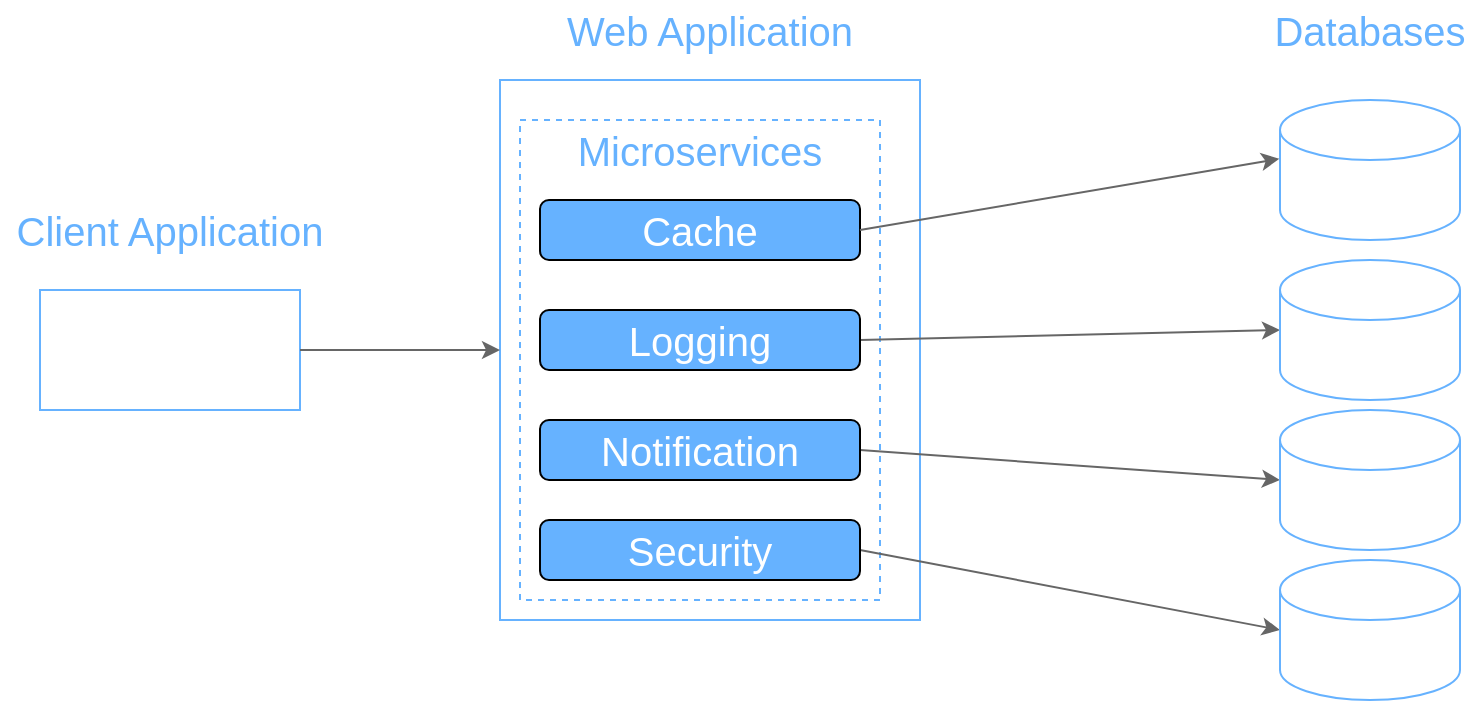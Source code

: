 <mxfile version="20.2.3" type="device"><diagram id="k7s3L5Jy90CN9CYtJpKT" name="Page-1"><mxGraphModel dx="1038" dy="651" grid="1" gridSize="10" guides="1" tooltips="1" connect="1" arrows="1" fold="1" page="1" pageScale="1" pageWidth="850" pageHeight="1100" math="0" shadow="0"><root><mxCell id="0"/><mxCell id="1" parent="0"/><mxCell id="uddDM4wncQ7bbvR8oByH-17" value="" style="rounded=0;whiteSpace=wrap;html=1;fillColor=#FFFFFF;strokeColor=#66B2FF;" parent="1" vertex="1"><mxGeometry x="310" y="260" width="210" height="270" as="geometry"/></mxCell><mxCell id="uddDM4wncQ7bbvR8oByH-2" value="" style="rounded=0;whiteSpace=wrap;html=1;fillColor=#FFFFFF;dashed=1;strokeColor=#66B2FF;" parent="1" vertex="1"><mxGeometry x="320" y="280" width="180" height="240" as="geometry"/></mxCell><mxCell id="uddDM4wncQ7bbvR8oByH-3" value="" style="shape=cylinder3;whiteSpace=wrap;html=1;boundedLbl=1;backgroundOutline=1;size=15;fillColor=#FFFFFF;fontSize=20;strokeColor=#66B2FF;fontColor=#66B2FF;" parent="1" vertex="1"><mxGeometry x="700" y="270" width="90" height="70" as="geometry"/></mxCell><mxCell id="uddDM4wncQ7bbvR8oByH-4" value="&lt;font style=&quot;font-size: 20px;&quot;&gt;Cache&lt;/font&gt;" style="rounded=1;whiteSpace=wrap;html=1;fillColor=#66B2FF;fontColor=#FFFFFF;" parent="1" vertex="1"><mxGeometry x="330" y="320" width="160" height="30" as="geometry"/></mxCell><mxCell id="uddDM4wncQ7bbvR8oByH-9" value="" style="endArrow=classic;html=1;rounded=0;exitX=1;exitY=0.5;exitDx=0;exitDy=0;entryX=0;entryY=0.5;entryDx=0;entryDy=0;entryPerimeter=0;strokeColor=#666666;" parent="1" source="uddDM4wncQ7bbvR8oByH-16" target="rbgEOv6__WSFG9z90x5a-5" edge="1"><mxGeometry width="50" height="50" relative="1" as="geometry"><mxPoint x="570" y="520" as="sourcePoint"/><mxPoint x="710" y="390" as="targetPoint"/></mxGeometry></mxCell><mxCell id="uddDM4wncQ7bbvR8oByH-10" value="" style="endArrow=classic;html=1;rounded=0;exitX=1;exitY=0.5;exitDx=0;exitDy=0;entryX=0;entryY=0.5;entryDx=0;entryDy=0;entryPerimeter=0;strokeColor=#666666;" parent="1" source="uddDM4wncQ7bbvR8oByH-15" target="rbgEOv6__WSFG9z90x5a-4" edge="1"><mxGeometry width="50" height="50" relative="1" as="geometry"><mxPoint x="570" y="450" as="sourcePoint"/><mxPoint x="710" y="380" as="targetPoint"/></mxGeometry></mxCell><mxCell id="uddDM4wncQ7bbvR8oByH-11" value="" style="endArrow=classic;html=1;rounded=0;exitX=1;exitY=0.5;exitDx=0;exitDy=0;entryX=-0.004;entryY=0.42;entryDx=0;entryDy=0;entryPerimeter=0;strokeColor=#666666;" parent="1" source="uddDM4wncQ7bbvR8oByH-4" target="uddDM4wncQ7bbvR8oByH-3" edge="1"><mxGeometry width="50" height="50" relative="1" as="geometry"><mxPoint x="630" y="290" as="sourcePoint"/><mxPoint x="710" y="360" as="targetPoint"/></mxGeometry></mxCell><mxCell id="uddDM4wncQ7bbvR8oByH-12" value="" style="endArrow=classic;html=1;rounded=0;exitX=1;exitY=0.5;exitDx=0;exitDy=0;strokeColor=#666666;entryX=0;entryY=0.5;entryDx=0;entryDy=0;entryPerimeter=0;" parent="1" source="uddDM4wncQ7bbvR8oByH-14" target="rbgEOv6__WSFG9z90x5a-3" edge="1"><mxGeometry width="50" height="50" relative="1" as="geometry"><mxPoint x="570" y="380" as="sourcePoint"/><mxPoint x="710" y="370" as="targetPoint"/></mxGeometry></mxCell><mxCell id="uddDM4wncQ7bbvR8oByH-13" value="Microservices" style="text;html=1;align=center;verticalAlign=middle;whiteSpace=wrap;rounded=0;fillColor=none;fontColor=#66B2FF;fontSize=20;" parent="1" vertex="1"><mxGeometry x="325" y="280" width="170" height="30" as="geometry"/></mxCell><mxCell id="uddDM4wncQ7bbvR8oByH-14" value="&lt;font style=&quot;font-size: 20px;&quot;&gt;Logging&lt;/font&gt;" style="rounded=1;whiteSpace=wrap;html=1;fillColor=#66B2FF;fontColor=#FFFFFF;" parent="1" vertex="1"><mxGeometry x="330" y="375" width="160" height="30" as="geometry"/></mxCell><mxCell id="uddDM4wncQ7bbvR8oByH-15" value="&lt;font style=&quot;font-size: 20px;&quot;&gt;Notification&lt;/font&gt;" style="rounded=1;whiteSpace=wrap;html=1;fillColor=#66B2FF;fontColor=#FFFFFF;" parent="1" vertex="1"><mxGeometry x="330" y="430" width="160" height="30" as="geometry"/></mxCell><mxCell id="uddDM4wncQ7bbvR8oByH-16" value="&lt;font style=&quot;font-size: 20px;&quot;&gt;Security&lt;/font&gt;" style="rounded=1;whiteSpace=wrap;html=1;fillColor=#66B2FF;fontColor=#FFFFFF;" parent="1" vertex="1"><mxGeometry x="330" y="480" width="160" height="30" as="geometry"/></mxCell><mxCell id="uddDM4wncQ7bbvR8oByH-18" value="Web Application" style="text;html=1;align=center;verticalAlign=middle;whiteSpace=wrap;rounded=0;fillColor=none;fontColor=#66B2FF;fontSize=20;" parent="1" vertex="1"><mxGeometry x="330" y="220" width="170" height="30" as="geometry"/></mxCell><mxCell id="uddDM4wncQ7bbvR8oByH-19" value="" style="rounded=0;whiteSpace=wrap;html=1;fillColor=#FFFFFF;strokeColor=#66B2FF;" parent="1" vertex="1"><mxGeometry x="80" y="365" width="130" height="60" as="geometry"/></mxCell><mxCell id="uddDM4wncQ7bbvR8oByH-20" value="Client Application" style="text;html=1;align=center;verticalAlign=middle;whiteSpace=wrap;rounded=0;fillColor=none;fontColor=#66B2FF;fontSize=20;" parent="1" vertex="1"><mxGeometry x="60" y="320" width="170" height="30" as="geometry"/></mxCell><mxCell id="uddDM4wncQ7bbvR8oByH-21" value="" style="endArrow=classic;html=1;rounded=0;fontSize=20;fontColor=#66B2FF;exitX=1;exitY=0.5;exitDx=0;exitDy=0;entryX=0;entryY=0.5;entryDx=0;entryDy=0;strokeColor=#666666;" parent="1" source="uddDM4wncQ7bbvR8oByH-19" target="uddDM4wncQ7bbvR8oByH-17" edge="1"><mxGeometry width="50" height="50" relative="1" as="geometry"><mxPoint x="220" y="540" as="sourcePoint"/><mxPoint x="270" y="490" as="targetPoint"/></mxGeometry></mxCell><mxCell id="uddDM4wncQ7bbvR8oByH-28" value="Databases" style="text;html=1;align=center;verticalAlign=middle;whiteSpace=wrap;rounded=0;fillColor=none;fontColor=#66B2FF;fontSize=20;" parent="1" vertex="1"><mxGeometry x="690" y="220" width="110" height="30" as="geometry"/></mxCell><mxCell id="rbgEOv6__WSFG9z90x5a-3" value="" style="shape=cylinder3;whiteSpace=wrap;html=1;boundedLbl=1;backgroundOutline=1;size=15;fillColor=#FFFFFF;fontSize=20;strokeColor=#66B2FF;fontColor=#66B2FF;" vertex="1" parent="1"><mxGeometry x="700" y="350" width="90" height="70" as="geometry"/></mxCell><mxCell id="rbgEOv6__WSFG9z90x5a-4" value="" style="shape=cylinder3;whiteSpace=wrap;html=1;boundedLbl=1;backgroundOutline=1;size=15;fillColor=#FFFFFF;fontSize=20;strokeColor=#66B2FF;fontColor=#66B2FF;" vertex="1" parent="1"><mxGeometry x="700" y="425" width="90" height="70" as="geometry"/></mxCell><mxCell id="rbgEOv6__WSFG9z90x5a-5" value="" style="shape=cylinder3;whiteSpace=wrap;html=1;boundedLbl=1;backgroundOutline=1;size=15;fillColor=#FFFFFF;fontSize=20;strokeColor=#66B2FF;fontColor=#66B2FF;" vertex="1" parent="1"><mxGeometry x="700" y="500" width="90" height="70" as="geometry"/></mxCell></root></mxGraphModel></diagram></mxfile>